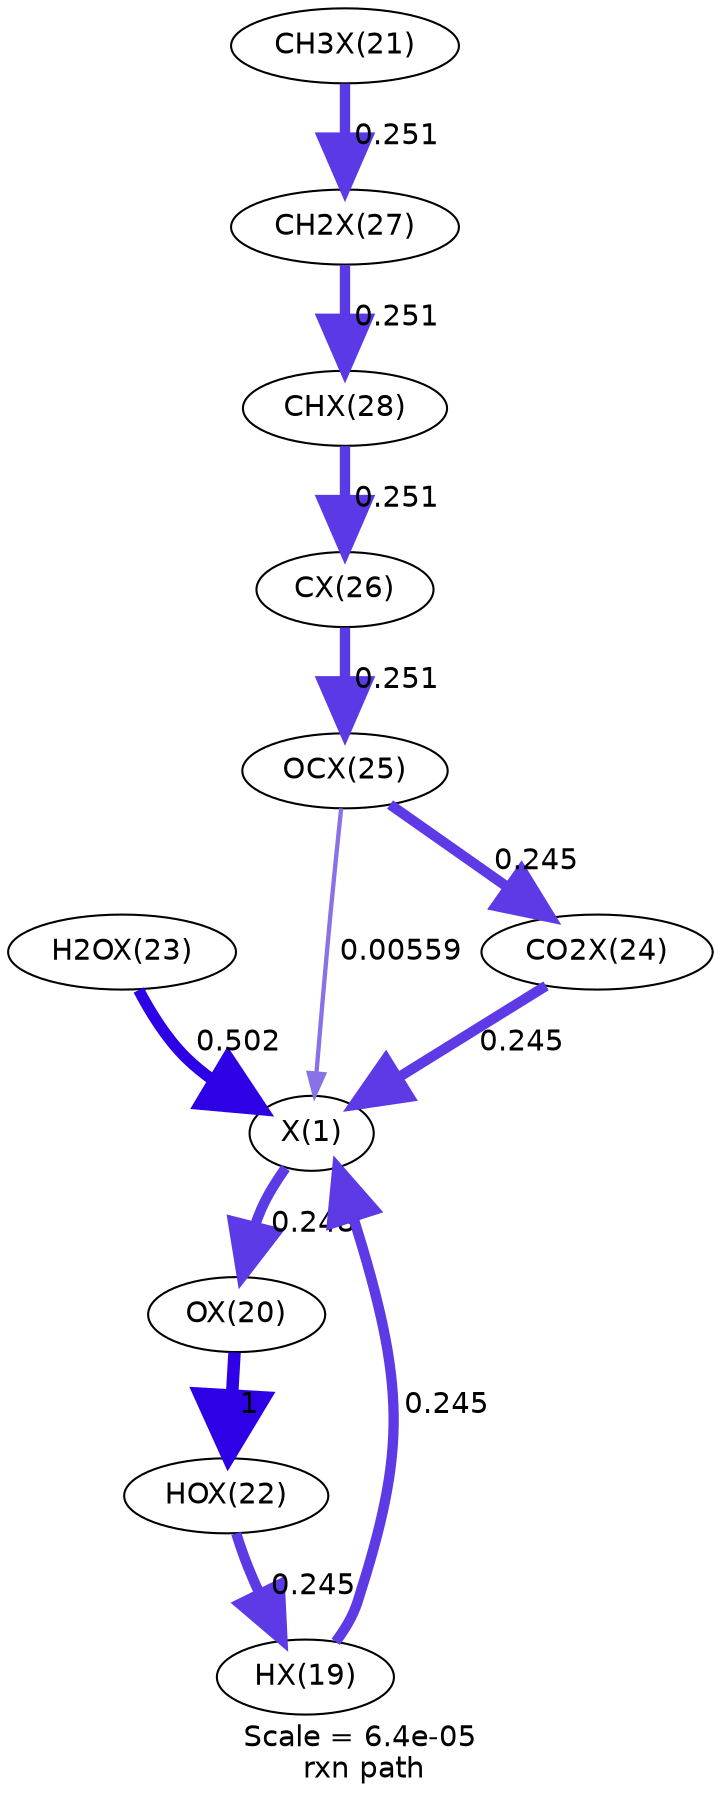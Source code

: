 digraph reaction_paths {
center=1;
s20 -> s22[fontname="Helvetica", style="setlinewidth(4.95)", arrowsize=2.47, color="0.7, 0.748, 0.9"
, label=" 0.248"];
s21 -> s20[fontname="Helvetica", style="setlinewidth(4.94)", arrowsize=2.47, color="0.7, 0.745, 0.9"
, label=" 0.245"];
s25 -> s20[fontname="Helvetica", style="setlinewidth(5.48)", arrowsize=2.74, color="0.7, 1, 0.9"
, label=" 0.502"];
s26 -> s20[fontname="Helvetica", style="setlinewidth(4.94)", arrowsize=2.47, color="0.7, 0.745, 0.9"
, label=" 0.245"];
s27 -> s20[fontname="Helvetica", style="setlinewidth(2.08)", arrowsize=1.04, color="0.7, 0.506, 0.9"
, label=" 0.00559"];
s22 -> s24[fontname="Helvetica", style="setlinewidth(6)", arrowsize=3, color="0.7, 1.5, 0.9"
, label=" 1"];
s24 -> s21[fontname="Helvetica", style="setlinewidth(4.94)", arrowsize=2.47, color="0.7, 0.745, 0.9"
, label=" 0.245"];
s23 -> s29[fontname="Helvetica", style="setlinewidth(4.96)", arrowsize=2.48, color="0.7, 0.751, 0.9"
, label=" 0.251"];
s27 -> s26[fontname="Helvetica", style="setlinewidth(4.94)", arrowsize=2.47, color="0.7, 0.745, 0.9"
, label=" 0.245"];
s28 -> s27[fontname="Helvetica", style="setlinewidth(4.96)", arrowsize=2.48, color="0.7, 0.751, 0.9"
, label=" 0.251"];
s30 -> s28[fontname="Helvetica", style="setlinewidth(4.96)", arrowsize=2.48, color="0.7, 0.751, 0.9"
, label=" 0.251"];
s29 -> s30[fontname="Helvetica", style="setlinewidth(4.96)", arrowsize=2.48, color="0.7, 0.751, 0.9"
, label=" 0.251"];
s20 [ fontname="Helvetica", label="X(1)"];
s21 [ fontname="Helvetica", label="HX(19)"];
s22 [ fontname="Helvetica", label="OX(20)"];
s23 [ fontname="Helvetica", label="CH3X(21)"];
s24 [ fontname="Helvetica", label="HOX(22)"];
s25 [ fontname="Helvetica", label="H2OX(23)"];
s26 [ fontname="Helvetica", label="CO2X(24)"];
s27 [ fontname="Helvetica", label="OCX(25)"];
s28 [ fontname="Helvetica", label="CX(26)"];
s29 [ fontname="Helvetica", label="CH2X(27)"];
s30 [ fontname="Helvetica", label="CHX(28)"];
 label = "Scale = 6.4e-05\l rxn path";
 fontname = "Helvetica";
}
